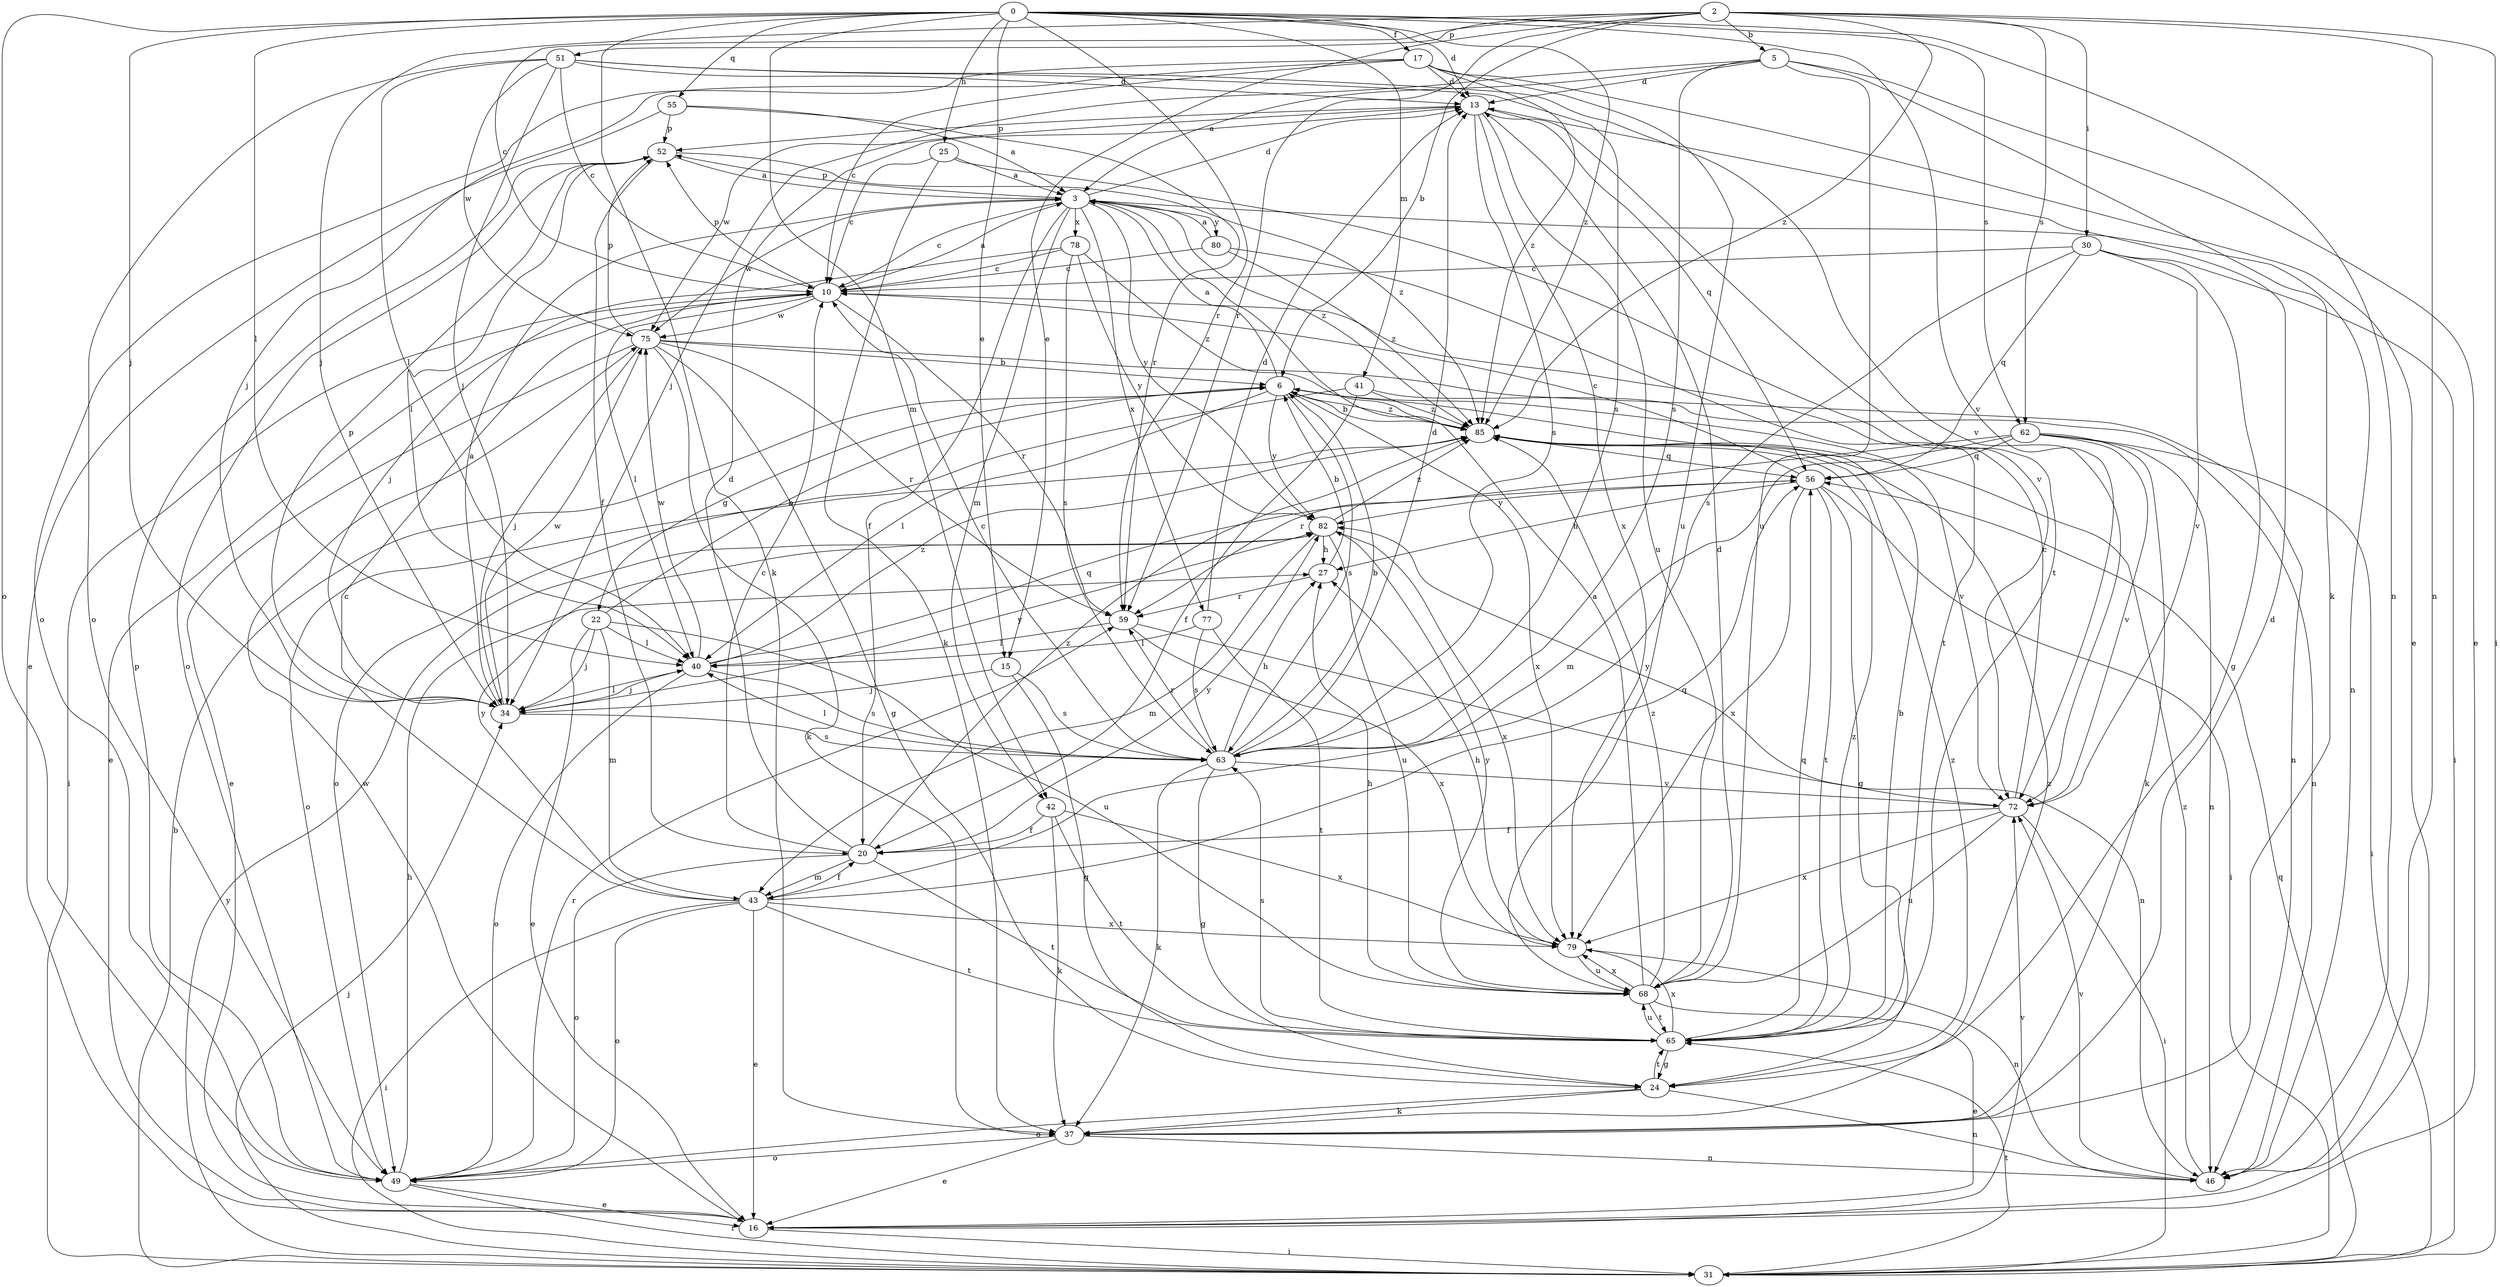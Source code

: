strict digraph  {
0;
2;
3;
5;
6;
10;
13;
15;
16;
17;
20;
22;
24;
25;
27;
30;
31;
34;
37;
40;
41;
42;
43;
46;
49;
51;
52;
55;
56;
59;
62;
63;
65;
68;
72;
75;
77;
78;
79;
80;
82;
85;
0 -> 13  [label=d];
0 -> 15  [label=e];
0 -> 17  [label=f];
0 -> 25  [label=h];
0 -> 34  [label=j];
0 -> 37  [label=k];
0 -> 40  [label=l];
0 -> 41  [label=m];
0 -> 42  [label=m];
0 -> 46  [label=n];
0 -> 49  [label=o];
0 -> 55  [label=q];
0 -> 59  [label=r];
0 -> 62  [label=s];
0 -> 72  [label=v];
0 -> 85  [label=z];
2 -> 5  [label=b];
2 -> 6  [label=b];
2 -> 10  [label=c];
2 -> 15  [label=e];
2 -> 30  [label=i];
2 -> 31  [label=i];
2 -> 34  [label=j];
2 -> 46  [label=n];
2 -> 51  [label=p];
2 -> 59  [label=r];
2 -> 62  [label=s];
2 -> 85  [label=z];
3 -> 10  [label=c];
3 -> 13  [label=d];
3 -> 20  [label=f];
3 -> 42  [label=m];
3 -> 46  [label=n];
3 -> 52  [label=p];
3 -> 75  [label=w];
3 -> 77  [label=x];
3 -> 78  [label=x];
3 -> 80  [label=y];
3 -> 82  [label=y];
3 -> 85  [label=z];
5 -> 3  [label=a];
5 -> 13  [label=d];
5 -> 16  [label=e];
5 -> 34  [label=j];
5 -> 37  [label=k];
5 -> 63  [label=s];
5 -> 68  [label=u];
6 -> 3  [label=a];
6 -> 22  [label=g];
6 -> 40  [label=l];
6 -> 63  [label=s];
6 -> 72  [label=v];
6 -> 79  [label=x];
6 -> 82  [label=y];
6 -> 85  [label=z];
10 -> 3  [label=a];
10 -> 16  [label=e];
10 -> 31  [label=i];
10 -> 40  [label=l];
10 -> 52  [label=p];
10 -> 59  [label=r];
10 -> 75  [label=w];
13 -> 52  [label=p];
13 -> 56  [label=q];
13 -> 63  [label=s];
13 -> 65  [label=t];
13 -> 68  [label=u];
13 -> 75  [label=w];
13 -> 79  [label=x];
15 -> 24  [label=g];
15 -> 34  [label=j];
15 -> 63  [label=s];
16 -> 31  [label=i];
16 -> 72  [label=v];
16 -> 75  [label=w];
17 -> 10  [label=c];
17 -> 13  [label=d];
17 -> 16  [label=e];
17 -> 34  [label=j];
17 -> 49  [label=o];
17 -> 68  [label=u];
17 -> 85  [label=z];
20 -> 10  [label=c];
20 -> 13  [label=d];
20 -> 43  [label=m];
20 -> 49  [label=o];
20 -> 65  [label=t];
20 -> 82  [label=y];
20 -> 85  [label=z];
22 -> 6  [label=b];
22 -> 16  [label=e];
22 -> 34  [label=j];
22 -> 40  [label=l];
22 -> 43  [label=m];
22 -> 68  [label=u];
24 -> 37  [label=k];
24 -> 46  [label=n];
24 -> 49  [label=o];
24 -> 65  [label=t];
24 -> 85  [label=z];
25 -> 3  [label=a];
25 -> 10  [label=c];
25 -> 37  [label=k];
25 -> 72  [label=v];
27 -> 6  [label=b];
27 -> 59  [label=r];
30 -> 10  [label=c];
30 -> 24  [label=g];
30 -> 31  [label=i];
30 -> 56  [label=q];
30 -> 63  [label=s];
30 -> 72  [label=v];
31 -> 6  [label=b];
31 -> 34  [label=j];
31 -> 56  [label=q];
31 -> 65  [label=t];
31 -> 82  [label=y];
34 -> 3  [label=a];
34 -> 40  [label=l];
34 -> 52  [label=p];
34 -> 63  [label=s];
34 -> 75  [label=w];
34 -> 82  [label=y];
37 -> 13  [label=d];
37 -> 16  [label=e];
37 -> 46  [label=n];
37 -> 49  [label=o];
37 -> 85  [label=z];
40 -> 34  [label=j];
40 -> 49  [label=o];
40 -> 56  [label=q];
40 -> 63  [label=s];
40 -> 75  [label=w];
40 -> 85  [label=z];
41 -> 20  [label=f];
41 -> 46  [label=n];
41 -> 49  [label=o];
41 -> 85  [label=z];
42 -> 20  [label=f];
42 -> 37  [label=k];
42 -> 65  [label=t];
42 -> 79  [label=x];
43 -> 10  [label=c];
43 -> 16  [label=e];
43 -> 20  [label=f];
43 -> 31  [label=i];
43 -> 49  [label=o];
43 -> 56  [label=q];
43 -> 65  [label=t];
43 -> 79  [label=x];
43 -> 82  [label=y];
46 -> 72  [label=v];
46 -> 85  [label=z];
49 -> 16  [label=e];
49 -> 27  [label=h];
49 -> 31  [label=i];
49 -> 52  [label=p];
49 -> 59  [label=r];
51 -> 10  [label=c];
51 -> 13  [label=d];
51 -> 34  [label=j];
51 -> 40  [label=l];
51 -> 49  [label=o];
51 -> 63  [label=s];
51 -> 72  [label=v];
51 -> 75  [label=w];
52 -> 3  [label=a];
52 -> 20  [label=f];
52 -> 40  [label=l];
52 -> 49  [label=o];
52 -> 85  [label=z];
55 -> 3  [label=a];
55 -> 16  [label=e];
55 -> 52  [label=p];
55 -> 59  [label=r];
56 -> 10  [label=c];
56 -> 24  [label=g];
56 -> 27  [label=h];
56 -> 31  [label=i];
56 -> 65  [label=t];
56 -> 79  [label=x];
56 -> 82  [label=y];
59 -> 40  [label=l];
59 -> 46  [label=n];
59 -> 79  [label=x];
62 -> 31  [label=i];
62 -> 37  [label=k];
62 -> 43  [label=m];
62 -> 46  [label=n];
62 -> 56  [label=q];
62 -> 59  [label=r];
62 -> 72  [label=v];
63 -> 6  [label=b];
63 -> 10  [label=c];
63 -> 13  [label=d];
63 -> 24  [label=g];
63 -> 27  [label=h];
63 -> 37  [label=k];
63 -> 40  [label=l];
63 -> 59  [label=r];
63 -> 72  [label=v];
65 -> 6  [label=b];
65 -> 24  [label=g];
65 -> 56  [label=q];
65 -> 63  [label=s];
65 -> 68  [label=u];
65 -> 79  [label=x];
65 -> 85  [label=z];
68 -> 3  [label=a];
68 -> 13  [label=d];
68 -> 16  [label=e];
68 -> 27  [label=h];
68 -> 65  [label=t];
68 -> 79  [label=x];
68 -> 82  [label=y];
68 -> 85  [label=z];
72 -> 10  [label=c];
72 -> 20  [label=f];
72 -> 31  [label=i];
72 -> 68  [label=u];
72 -> 79  [label=x];
72 -> 82  [label=y];
75 -> 6  [label=b];
75 -> 16  [label=e];
75 -> 24  [label=g];
75 -> 34  [label=j];
75 -> 37  [label=k];
75 -> 46  [label=n];
75 -> 52  [label=p];
75 -> 59  [label=r];
77 -> 13  [label=d];
77 -> 40  [label=l];
77 -> 63  [label=s];
77 -> 65  [label=t];
78 -> 10  [label=c];
78 -> 34  [label=j];
78 -> 63  [label=s];
78 -> 82  [label=y];
78 -> 85  [label=z];
79 -> 27  [label=h];
79 -> 46  [label=n];
79 -> 68  [label=u];
80 -> 3  [label=a];
80 -> 10  [label=c];
80 -> 65  [label=t];
80 -> 85  [label=z];
82 -> 27  [label=h];
82 -> 43  [label=m];
82 -> 68  [label=u];
82 -> 79  [label=x];
82 -> 85  [label=z];
85 -> 6  [label=b];
85 -> 49  [label=o];
85 -> 56  [label=q];
}

